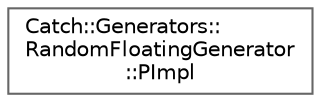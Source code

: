 digraph "Graphical Class Hierarchy"
{
 // LATEX_PDF_SIZE
  bgcolor="transparent";
  edge [fontname=Helvetica,fontsize=10,labelfontname=Helvetica,labelfontsize=10];
  node [fontname=Helvetica,fontsize=10,shape=box,height=0.2,width=0.4];
  rankdir="LR";
  Node0 [id="Node000000",label="Catch::Generators::\lRandomFloatingGenerator\l::PImpl",height=0.2,width=0.4,color="grey40", fillcolor="white", style="filled",URL="$structCatch_1_1Generators_1_1RandomFloatingGenerator_1_1PImpl.html",tooltip=" "];
}
